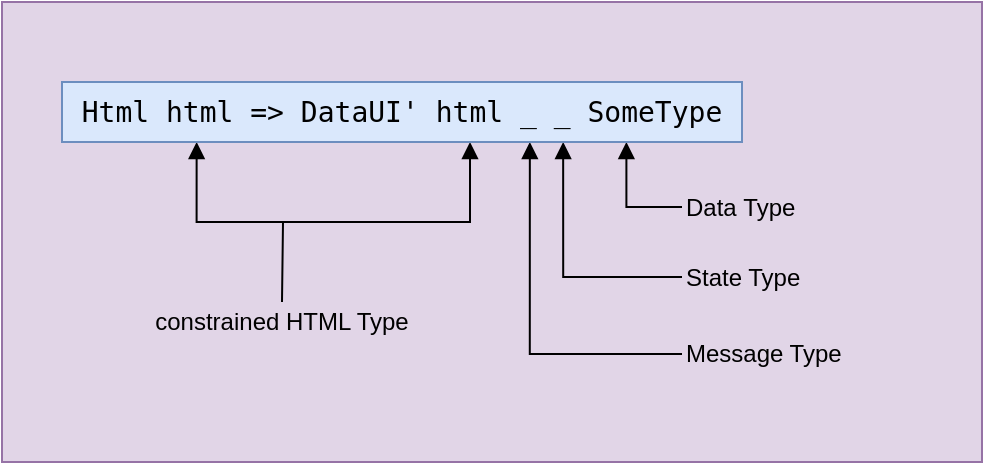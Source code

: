 <mxfile version="21.6.8" type="device">
  <diagram name="Page-1" id="amhV5E2GtRClM0HJ4US0">
    <mxGraphModel dx="637" dy="482" grid="1" gridSize="10" guides="1" tooltips="1" connect="1" arrows="1" fold="1" page="1" pageScale="1" pageWidth="850" pageHeight="1100" math="0" shadow="0">
      <root>
        <mxCell id="0" />
        <mxCell id="1" parent="0" />
        <mxCell id="TR69F_ThfRPV4VZSj_oX-2" value="" style="rounded=0;whiteSpace=wrap;html=1;fillColor=#e1d5e7;strokeColor=#9673a6;" vertex="1" parent="1">
          <mxGeometry x="190" y="310" width="490" height="230" as="geometry" />
        </mxCell>
        <mxCell id="TR69F_ThfRPV4VZSj_oX-24" style="edgeStyle=orthogonalEdgeStyle;rounded=0;orthogonalLoop=1;jettySize=auto;html=1;exitX=0.6;exitY=1;exitDx=0;exitDy=0;exitPerimeter=0;startArrow=block;startFill=1;endArrow=none;endFill=0;" edge="1" parent="1" source="trfDlYxAvoQI_H_KU21h-1">
          <mxGeometry relative="1" as="geometry">
            <mxPoint x="330" y="460" as="targetPoint" />
          </mxGeometry>
        </mxCell>
        <mxCell id="TR69F_ThfRPV4VZSj_oX-25" style="edgeStyle=orthogonalEdgeStyle;rounded=0;orthogonalLoop=1;jettySize=auto;html=1;entryX=0;entryY=0.5;entryDx=0;entryDy=0;exitX=0.688;exitY=1;exitDx=0;exitDy=0;exitPerimeter=0;startArrow=block;startFill=1;endArrow=none;endFill=0;" edge="1" parent="1" source="trfDlYxAvoQI_H_KU21h-1" target="TR69F_ThfRPV4VZSj_oX-18">
          <mxGeometry relative="1" as="geometry">
            <Array as="points">
              <mxPoint x="454" y="486" />
            </Array>
          </mxGeometry>
        </mxCell>
        <mxCell id="TR69F_ThfRPV4VZSj_oX-28" style="edgeStyle=orthogonalEdgeStyle;rounded=0;orthogonalLoop=1;jettySize=auto;html=1;entryX=0;entryY=0.5;entryDx=0;entryDy=0;exitX=0.737;exitY=1;exitDx=0;exitDy=0;exitPerimeter=0;startArrow=block;startFill=1;endArrow=none;endFill=0;" edge="1" parent="1" source="trfDlYxAvoQI_H_KU21h-1" target="TR69F_ThfRPV4VZSj_oX-19">
          <mxGeometry relative="1" as="geometry" />
        </mxCell>
        <mxCell id="TR69F_ThfRPV4VZSj_oX-29" style="edgeStyle=orthogonalEdgeStyle;rounded=0;orthogonalLoop=1;jettySize=auto;html=1;entryX=0;entryY=0.5;entryDx=0;entryDy=0;exitX=0.83;exitY=1;exitDx=0;exitDy=0;exitPerimeter=0;endArrow=none;endFill=0;startArrow=block;startFill=1;strokeWidth=1;" edge="1" parent="1" source="trfDlYxAvoQI_H_KU21h-1" target="TR69F_ThfRPV4VZSj_oX-20">
          <mxGeometry relative="1" as="geometry" />
        </mxCell>
        <mxCell id="TR69F_ThfRPV4VZSj_oX-30" style="edgeStyle=orthogonalEdgeStyle;rounded=0;orthogonalLoop=1;jettySize=auto;html=1;strokeColor=default;endArrow=none;endFill=0;startArrow=block;startFill=1;exitX=0.198;exitY=1;exitDx=0;exitDy=0;exitPerimeter=0;" edge="1" parent="1" source="trfDlYxAvoQI_H_KU21h-1">
          <mxGeometry relative="1" as="geometry">
            <mxPoint x="330" y="420" as="targetPoint" />
            <mxPoint x="287" y="380" as="sourcePoint" />
            <Array as="points">
              <mxPoint x="287" y="420" />
            </Array>
          </mxGeometry>
        </mxCell>
        <mxCell id="trfDlYxAvoQI_H_KU21h-1" value="&lt;div style=&quot;font-family: &amp;quot;Droid Sans Mono&amp;quot;, &amp;quot;monospace&amp;quot;, monospace; font-size: 14px; line-height: 19px;&quot;&gt;Html html =&amp;gt; DataUI&#39; html _ _ SomeType&lt;/div&gt;" style="text;html=1;strokeColor=#6c8ebf;fillColor=#dae8fc;align=center;verticalAlign=middle;whiteSpace=wrap;rounded=0;" parent="1" vertex="1">
          <mxGeometry x="220" y="350" width="340" height="30" as="geometry" />
        </mxCell>
        <mxCell id="TR69F_ThfRPV4VZSj_oX-18" value="Message Type" style="text;html=1;strokeColor=none;fillColor=none;align=left;verticalAlign=middle;whiteSpace=wrap;rounded=0;" vertex="1" parent="1">
          <mxGeometry x="530" y="471" width="90" height="30" as="geometry" />
        </mxCell>
        <mxCell id="TR69F_ThfRPV4VZSj_oX-19" value="State Type" style="text;html=1;strokeColor=none;fillColor=none;align=left;verticalAlign=middle;whiteSpace=wrap;rounded=0;" vertex="1" parent="1">
          <mxGeometry x="530" y="435" width="90" height="25" as="geometry" />
        </mxCell>
        <mxCell id="TR69F_ThfRPV4VZSj_oX-20" value="Data&amp;nbsp;Type" style="text;html=1;strokeColor=none;fillColor=none;align=left;verticalAlign=middle;whiteSpace=wrap;rounded=0;" vertex="1" parent="1">
          <mxGeometry x="530" y="400" width="120" height="25" as="geometry" />
        </mxCell>
        <mxCell id="TR69F_ThfRPV4VZSj_oX-21" value="constrained HTML Type" style="text;html=1;strokeColor=none;fillColor=none;align=center;verticalAlign=middle;whiteSpace=wrap;rounded=0;" vertex="1" parent="1">
          <mxGeometry x="250" y="460" width="160" height="20" as="geometry" />
        </mxCell>
      </root>
    </mxGraphModel>
  </diagram>
</mxfile>
